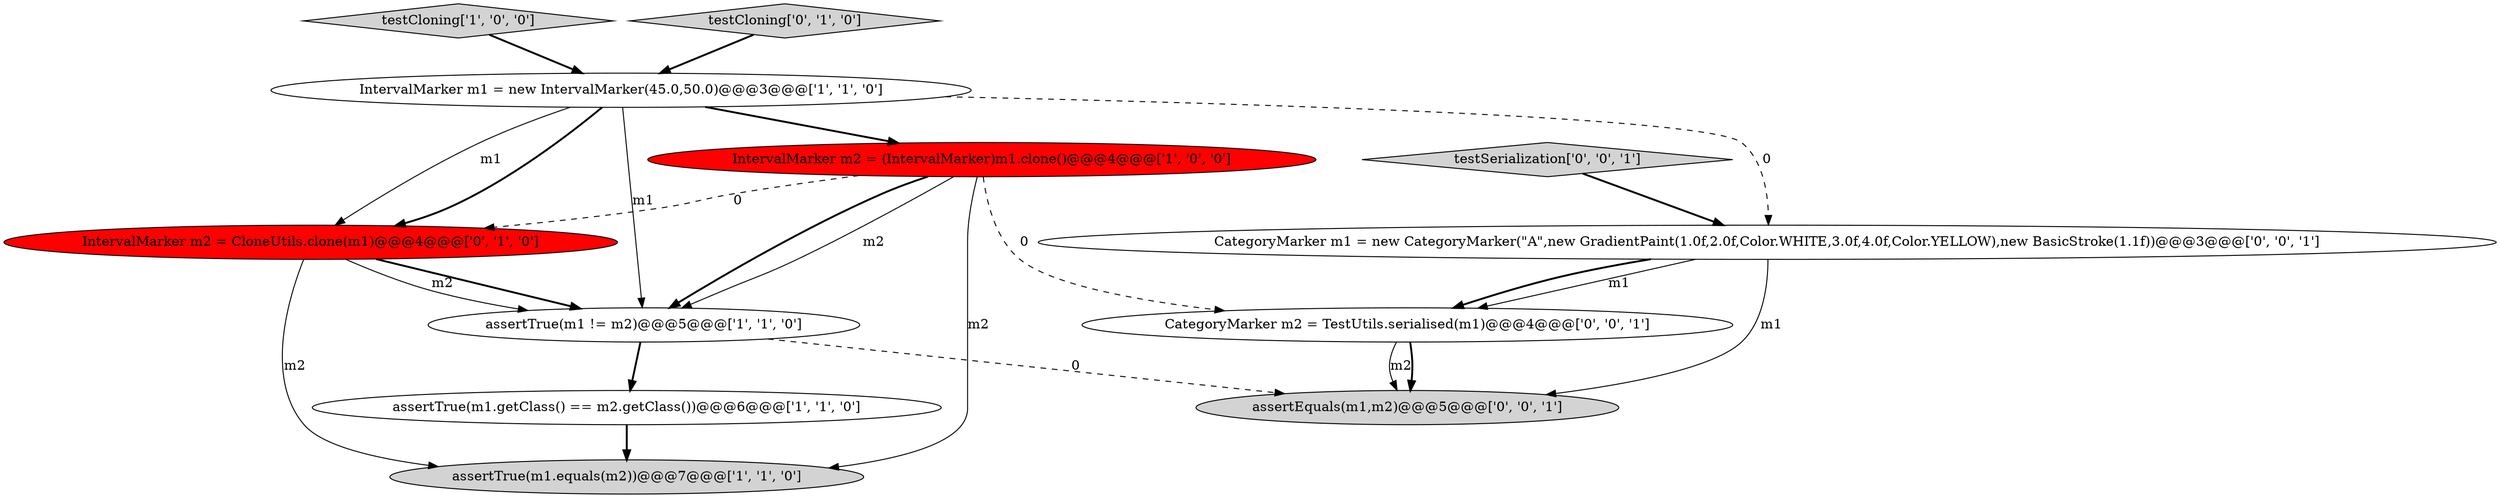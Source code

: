 digraph {
6 [style = filled, label = "IntervalMarker m2 = CloneUtils.clone(m1)@@@4@@@['0', '1', '0']", fillcolor = red, shape = ellipse image = "AAA1AAABBB2BBB"];
0 [style = filled, label = "assertTrue(m1.getClass() == m2.getClass())@@@6@@@['1', '1', '0']", fillcolor = white, shape = ellipse image = "AAA0AAABBB1BBB"];
11 [style = filled, label = "assertEquals(m1,m2)@@@5@@@['0', '0', '1']", fillcolor = lightgray, shape = ellipse image = "AAA0AAABBB3BBB"];
1 [style = filled, label = "assertTrue(m1.equals(m2))@@@7@@@['1', '1', '0']", fillcolor = lightgray, shape = ellipse image = "AAA0AAABBB1BBB"];
8 [style = filled, label = "CategoryMarker m1 = new CategoryMarker(\"A\",new GradientPaint(1.0f,2.0f,Color.WHITE,3.0f,4.0f,Color.YELLOW),new BasicStroke(1.1f))@@@3@@@['0', '0', '1']", fillcolor = white, shape = ellipse image = "AAA0AAABBB3BBB"];
4 [style = filled, label = "testCloning['1', '0', '0']", fillcolor = lightgray, shape = diamond image = "AAA0AAABBB1BBB"];
2 [style = filled, label = "IntervalMarker m1 = new IntervalMarker(45.0,50.0)@@@3@@@['1', '1', '0']", fillcolor = white, shape = ellipse image = "AAA0AAABBB1BBB"];
3 [style = filled, label = "IntervalMarker m2 = (IntervalMarker)m1.clone()@@@4@@@['1', '0', '0']", fillcolor = red, shape = ellipse image = "AAA1AAABBB1BBB"];
9 [style = filled, label = "CategoryMarker m2 = TestUtils.serialised(m1)@@@4@@@['0', '0', '1']", fillcolor = white, shape = ellipse image = "AAA0AAABBB3BBB"];
7 [style = filled, label = "testCloning['0', '1', '0']", fillcolor = lightgray, shape = diamond image = "AAA0AAABBB2BBB"];
5 [style = filled, label = "assertTrue(m1 != m2)@@@5@@@['1', '1', '0']", fillcolor = white, shape = ellipse image = "AAA0AAABBB1BBB"];
10 [style = filled, label = "testSerialization['0', '0', '1']", fillcolor = lightgray, shape = diamond image = "AAA0AAABBB3BBB"];
3->6 [style = dashed, label="0"];
9->11 [style = solid, label="m2"];
9->11 [style = bold, label=""];
2->6 [style = bold, label=""];
2->3 [style = bold, label=""];
2->5 [style = solid, label="m1"];
4->2 [style = bold, label=""];
2->8 [style = dashed, label="0"];
6->5 [style = bold, label=""];
3->5 [style = bold, label=""];
8->9 [style = solid, label="m1"];
10->8 [style = bold, label=""];
5->0 [style = bold, label=""];
3->9 [style = dashed, label="0"];
5->11 [style = dashed, label="0"];
7->2 [style = bold, label=""];
0->1 [style = bold, label=""];
6->1 [style = solid, label="m2"];
8->9 [style = bold, label=""];
3->5 [style = solid, label="m2"];
3->1 [style = solid, label="m2"];
6->5 [style = solid, label="m2"];
2->6 [style = solid, label="m1"];
8->11 [style = solid, label="m1"];
}
